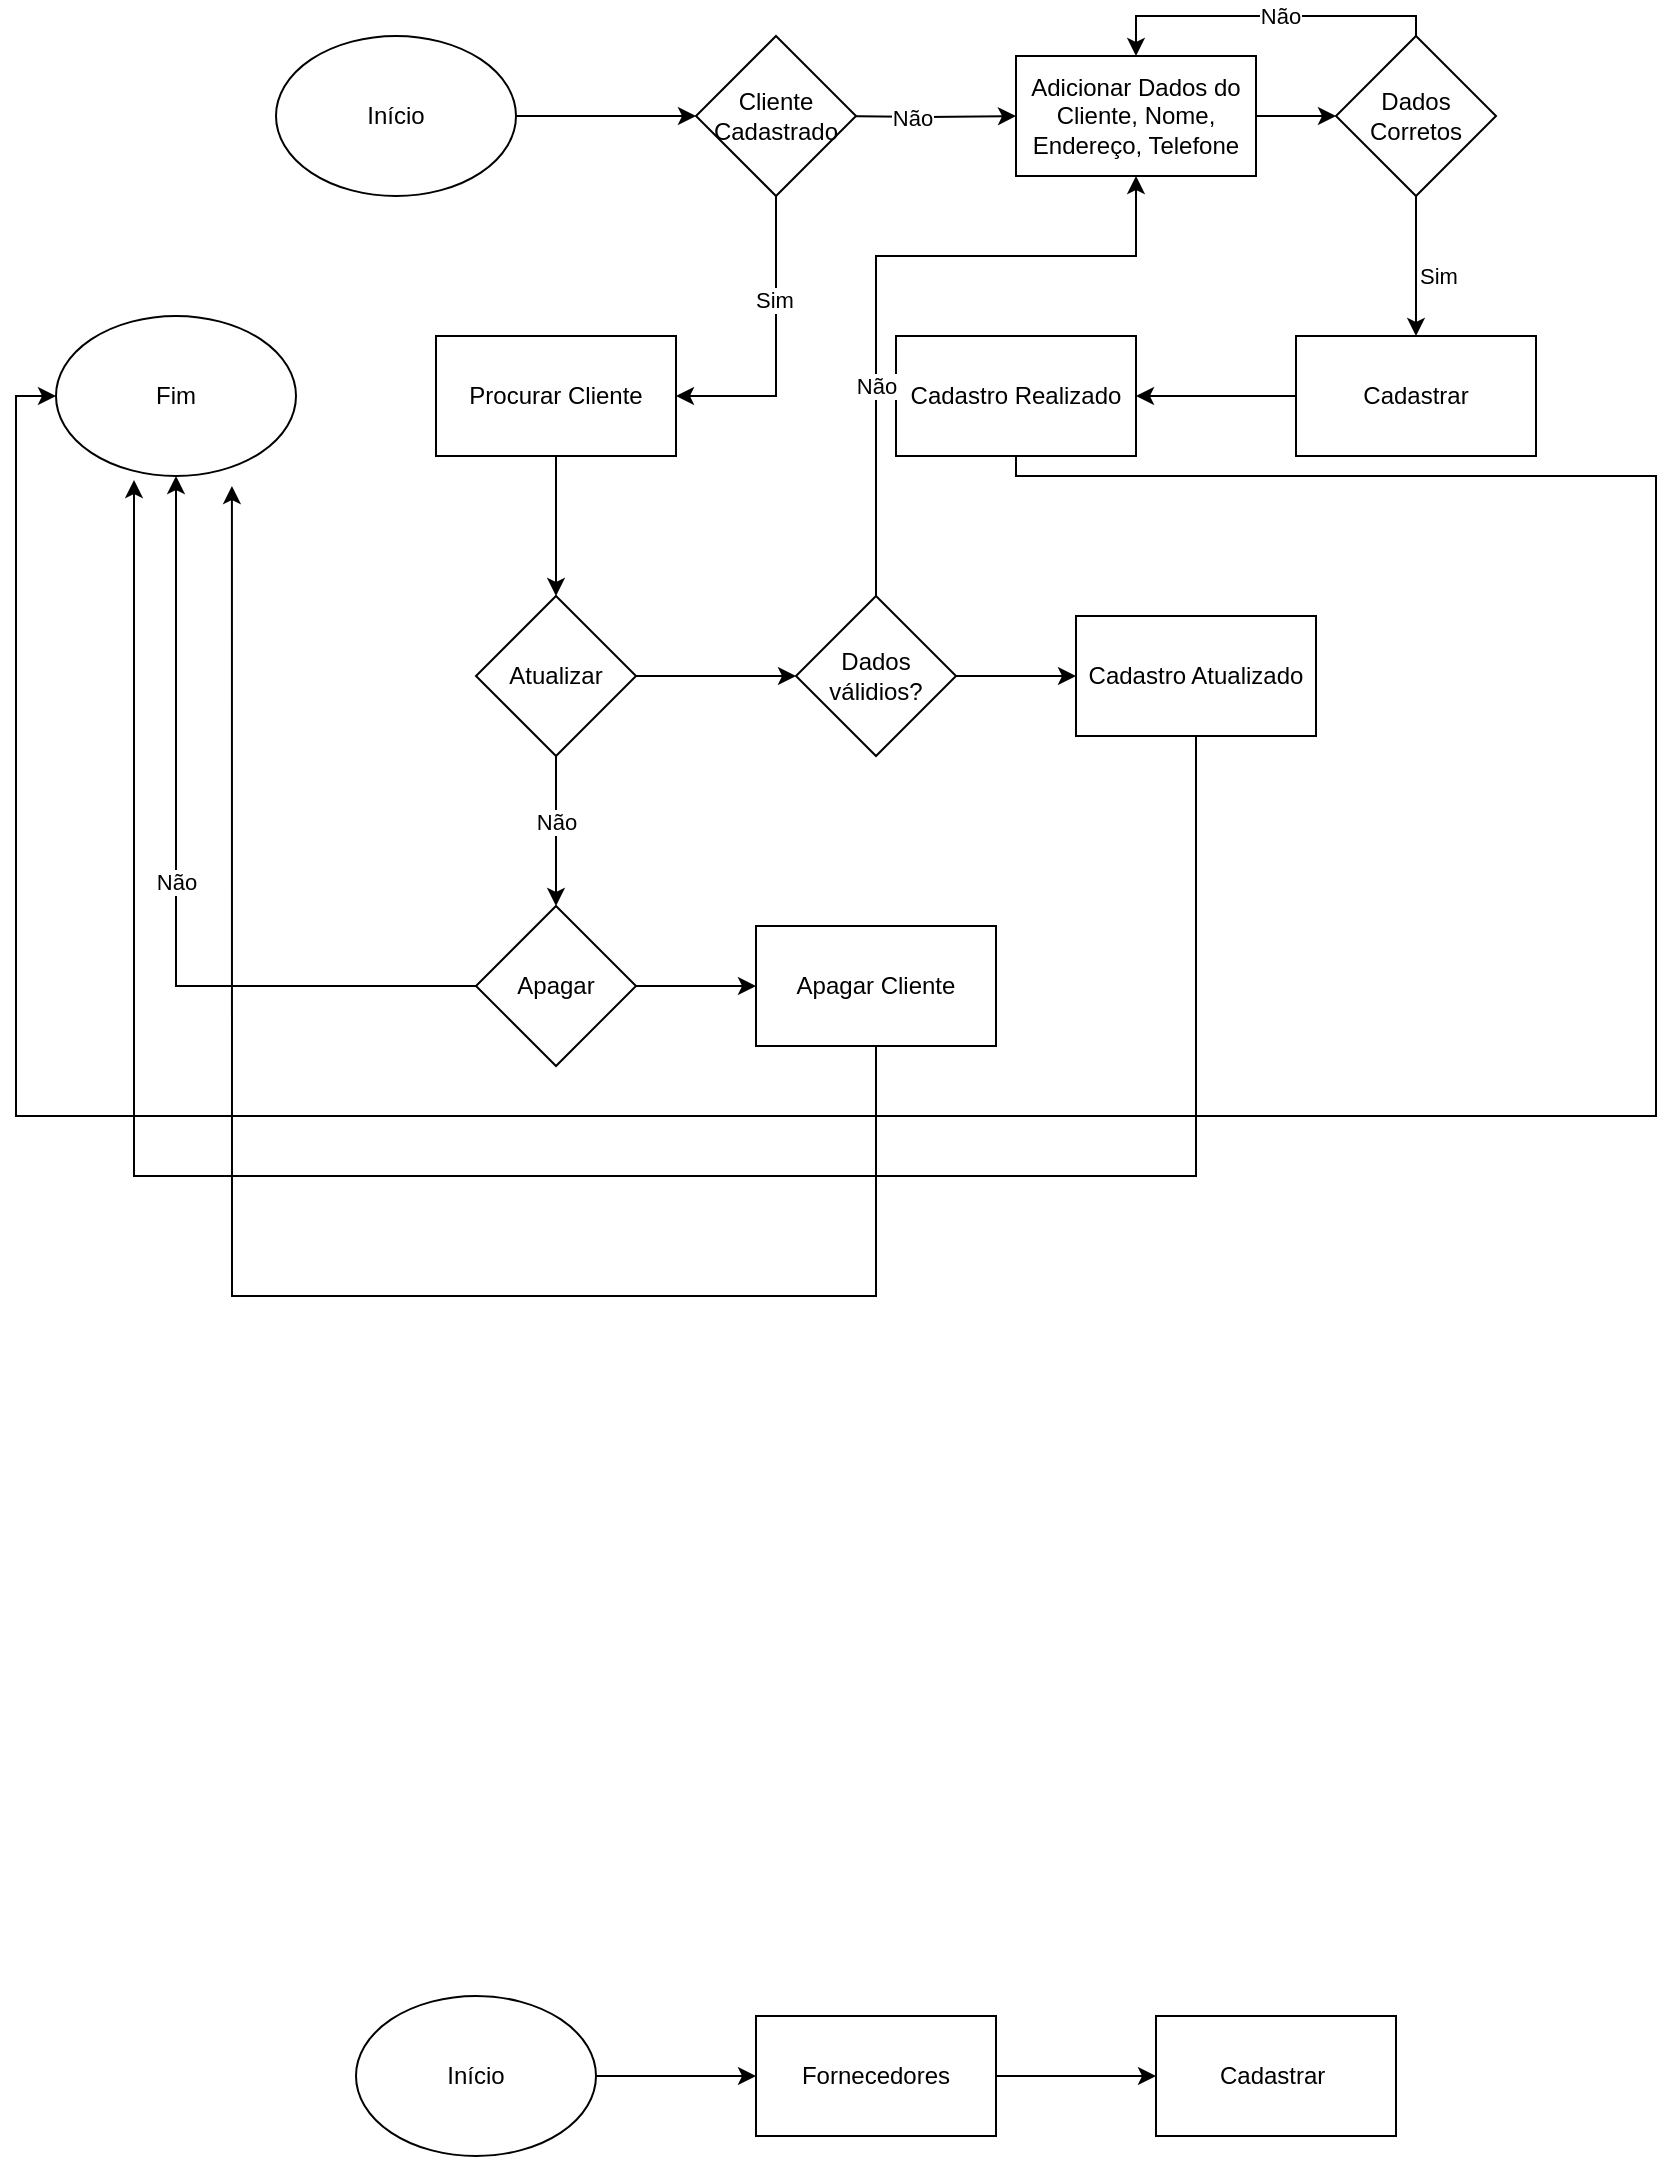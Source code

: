 <mxfile version="24.4.6" type="device">
  <diagram name="Página-1" id="hyWOLQbilvEVhhYELT24">
    <mxGraphModel dx="2261" dy="782" grid="1" gridSize="10" guides="1" tooltips="1" connect="1" arrows="1" fold="1" page="1" pageScale="1" pageWidth="827" pageHeight="1169" math="0" shadow="0">
      <root>
        <mxCell id="0" />
        <mxCell id="1" parent="0" />
        <mxCell id="cRnX71DRwEm9QalAC-Hg-64" value="" style="edgeStyle=orthogonalEdgeStyle;rounded=0;orthogonalLoop=1;jettySize=auto;html=1;" edge="1" parent="1" source="cRnX71DRwEm9QalAC-Hg-1" target="cRnX71DRwEm9QalAC-Hg-35">
          <mxGeometry relative="1" as="geometry" />
        </mxCell>
        <mxCell id="cRnX71DRwEm9QalAC-Hg-1" value="Início" style="ellipse;whiteSpace=wrap;html=1;" vertex="1" parent="1">
          <mxGeometry y="70" width="120" height="80" as="geometry" />
        </mxCell>
        <mxCell id="cRnX71DRwEm9QalAC-Hg-56" value="" style="edgeStyle=orthogonalEdgeStyle;rounded=0;orthogonalLoop=1;jettySize=auto;html=1;" edge="1" parent="1" source="cRnX71DRwEm9QalAC-Hg-10" target="cRnX71DRwEm9QalAC-Hg-12">
          <mxGeometry relative="1" as="geometry" />
        </mxCell>
        <mxCell id="cRnX71DRwEm9QalAC-Hg-57" value="Sim" style="edgeLabel;html=1;align=center;verticalAlign=middle;resizable=0;points=[];" vertex="1" connectable="0" parent="cRnX71DRwEm9QalAC-Hg-56">
          <mxGeometry x="0.133" relative="1" as="geometry">
            <mxPoint x="11" as="offset" />
          </mxGeometry>
        </mxCell>
        <mxCell id="cRnX71DRwEm9QalAC-Hg-62" style="edgeStyle=orthogonalEdgeStyle;rounded=0;orthogonalLoop=1;jettySize=auto;html=1;entryX=0.5;entryY=0;entryDx=0;entryDy=0;" edge="1" parent="1" source="cRnX71DRwEm9QalAC-Hg-10" target="cRnX71DRwEm9QalAC-Hg-18">
          <mxGeometry relative="1" as="geometry">
            <Array as="points">
              <mxPoint x="570" y="60" />
              <mxPoint x="430" y="60" />
            </Array>
          </mxGeometry>
        </mxCell>
        <mxCell id="cRnX71DRwEm9QalAC-Hg-63" value="Não" style="edgeLabel;html=1;align=center;verticalAlign=middle;resizable=0;points=[];" vertex="1" connectable="0" parent="cRnX71DRwEm9QalAC-Hg-62">
          <mxGeometry x="-0.082" relative="1" as="geometry">
            <mxPoint as="offset" />
          </mxGeometry>
        </mxCell>
        <mxCell id="cRnX71DRwEm9QalAC-Hg-10" value="Dados Corretos" style="rhombus;whiteSpace=wrap;html=1;" vertex="1" parent="1">
          <mxGeometry x="530" y="70" width="80" height="80" as="geometry" />
        </mxCell>
        <mxCell id="cRnX71DRwEm9QalAC-Hg-25" value="" style="edgeStyle=orthogonalEdgeStyle;rounded=0;orthogonalLoop=1;jettySize=auto;html=1;" edge="1" parent="1" source="cRnX71DRwEm9QalAC-Hg-12" target="cRnX71DRwEm9QalAC-Hg-24">
          <mxGeometry relative="1" as="geometry" />
        </mxCell>
        <mxCell id="cRnX71DRwEm9QalAC-Hg-12" value="Cadastrar" style="whiteSpace=wrap;html=1;" vertex="1" parent="1">
          <mxGeometry x="510" y="220" width="120" height="60" as="geometry" />
        </mxCell>
        <mxCell id="cRnX71DRwEm9QalAC-Hg-61" value="" style="edgeStyle=orthogonalEdgeStyle;rounded=0;orthogonalLoop=1;jettySize=auto;html=1;" edge="1" parent="1" source="cRnX71DRwEm9QalAC-Hg-18" target="cRnX71DRwEm9QalAC-Hg-10">
          <mxGeometry relative="1" as="geometry" />
        </mxCell>
        <mxCell id="cRnX71DRwEm9QalAC-Hg-18" value="Adicionar Dados do Cliente, Nome, Endereço, Telefone" style="whiteSpace=wrap;html=1;" vertex="1" parent="1">
          <mxGeometry x="370" y="80" width="120" height="60" as="geometry" />
        </mxCell>
        <mxCell id="cRnX71DRwEm9QalAC-Hg-83" style="edgeStyle=orthogonalEdgeStyle;rounded=0;orthogonalLoop=1;jettySize=auto;html=1;entryX=0;entryY=0.5;entryDx=0;entryDy=0;" edge="1" parent="1" source="cRnX71DRwEm9QalAC-Hg-24" target="cRnX71DRwEm9QalAC-Hg-71">
          <mxGeometry relative="1" as="geometry">
            <Array as="points">
              <mxPoint x="370" y="290" />
              <mxPoint x="690" y="290" />
              <mxPoint x="690" y="610" />
              <mxPoint x="-130" y="610" />
              <mxPoint x="-130" y="250" />
            </Array>
          </mxGeometry>
        </mxCell>
        <mxCell id="cRnX71DRwEm9QalAC-Hg-24" value="Cadastro Realizado" style="whiteSpace=wrap;html=1;" vertex="1" parent="1">
          <mxGeometry x="310" y="220" width="120" height="60" as="geometry" />
        </mxCell>
        <mxCell id="cRnX71DRwEm9QalAC-Hg-32" value="" style="edgeStyle=orthogonalEdgeStyle;rounded=0;orthogonalLoop=1;jettySize=auto;html=1;" edge="1" parent="1" source="cRnX71DRwEm9QalAC-Hg-30" target="cRnX71DRwEm9QalAC-Hg-31">
          <mxGeometry relative="1" as="geometry" />
        </mxCell>
        <mxCell id="cRnX71DRwEm9QalAC-Hg-30" value="Início" style="ellipse;whiteSpace=wrap;html=1;" vertex="1" parent="1">
          <mxGeometry x="40" y="1050" width="120" height="80" as="geometry" />
        </mxCell>
        <mxCell id="cRnX71DRwEm9QalAC-Hg-34" value="" style="edgeStyle=orthogonalEdgeStyle;rounded=0;orthogonalLoop=1;jettySize=auto;html=1;" edge="1" parent="1" source="cRnX71DRwEm9QalAC-Hg-31" target="cRnX71DRwEm9QalAC-Hg-33">
          <mxGeometry relative="1" as="geometry" />
        </mxCell>
        <mxCell id="cRnX71DRwEm9QalAC-Hg-31" value="Fornecedores" style="whiteSpace=wrap;html=1;" vertex="1" parent="1">
          <mxGeometry x="240" y="1060" width="120" height="60" as="geometry" />
        </mxCell>
        <mxCell id="cRnX71DRwEm9QalAC-Hg-33" value="Cadastrar&amp;nbsp;" style="whiteSpace=wrap;html=1;" vertex="1" parent="1">
          <mxGeometry x="440" y="1060" width="120" height="60" as="geometry" />
        </mxCell>
        <mxCell id="cRnX71DRwEm9QalAC-Hg-49" value="" style="edgeStyle=orthogonalEdgeStyle;rounded=0;orthogonalLoop=1;jettySize=auto;html=1;" edge="1" parent="1" target="cRnX71DRwEm9QalAC-Hg-18">
          <mxGeometry relative="1" as="geometry">
            <mxPoint x="280" y="110" as="sourcePoint" />
          </mxGeometry>
        </mxCell>
        <mxCell id="cRnX71DRwEm9QalAC-Hg-50" value="Não" style="edgeLabel;html=1;align=center;verticalAlign=middle;resizable=0;points=[];" vertex="1" connectable="0" parent="cRnX71DRwEm9QalAC-Hg-49">
          <mxGeometry x="-0.156" relative="1" as="geometry">
            <mxPoint as="offset" />
          </mxGeometry>
        </mxCell>
        <mxCell id="cRnX71DRwEm9QalAC-Hg-66" value="" style="edgeStyle=orthogonalEdgeStyle;rounded=0;orthogonalLoop=1;jettySize=auto;html=1;" edge="1" parent="1" source="cRnX71DRwEm9QalAC-Hg-35" target="cRnX71DRwEm9QalAC-Hg-65">
          <mxGeometry relative="1" as="geometry">
            <Array as="points">
              <mxPoint x="250" y="250" />
            </Array>
          </mxGeometry>
        </mxCell>
        <mxCell id="cRnX71DRwEm9QalAC-Hg-78" value="Sim" style="edgeLabel;html=1;align=center;verticalAlign=middle;resizable=0;points=[];" vertex="1" connectable="0" parent="cRnX71DRwEm9QalAC-Hg-66">
          <mxGeometry x="-0.307" y="-1" relative="1" as="geometry">
            <mxPoint as="offset" />
          </mxGeometry>
        </mxCell>
        <mxCell id="cRnX71DRwEm9QalAC-Hg-35" value="Cliente Cadastrado" style="rhombus;whiteSpace=wrap;html=1;" vertex="1" parent="1">
          <mxGeometry x="210" y="70" width="80" height="80" as="geometry" />
        </mxCell>
        <mxCell id="cRnX71DRwEm9QalAC-Hg-68" value="" style="edgeStyle=orthogonalEdgeStyle;rounded=0;orthogonalLoop=1;jettySize=auto;html=1;" edge="1" parent="1" source="cRnX71DRwEm9QalAC-Hg-65" target="cRnX71DRwEm9QalAC-Hg-67">
          <mxGeometry relative="1" as="geometry" />
        </mxCell>
        <mxCell id="cRnX71DRwEm9QalAC-Hg-65" value="Procurar Cliente" style="whiteSpace=wrap;html=1;" vertex="1" parent="1">
          <mxGeometry x="80" y="220" width="120" height="60" as="geometry" />
        </mxCell>
        <mxCell id="cRnX71DRwEm9QalAC-Hg-70" value="" style="edgeStyle=orthogonalEdgeStyle;rounded=0;orthogonalLoop=1;jettySize=auto;html=1;" edge="1" parent="1" source="cRnX71DRwEm9QalAC-Hg-67" target="cRnX71DRwEm9QalAC-Hg-69">
          <mxGeometry relative="1" as="geometry" />
        </mxCell>
        <mxCell id="cRnX71DRwEm9QalAC-Hg-79" value="Não" style="edgeLabel;html=1;align=center;verticalAlign=middle;resizable=0;points=[];" vertex="1" connectable="0" parent="cRnX71DRwEm9QalAC-Hg-70">
          <mxGeometry x="-0.12" relative="1" as="geometry">
            <mxPoint as="offset" />
          </mxGeometry>
        </mxCell>
        <mxCell id="cRnX71DRwEm9QalAC-Hg-87" value="" style="edgeStyle=orthogonalEdgeStyle;rounded=0;orthogonalLoop=1;jettySize=auto;html=1;" edge="1" parent="1" source="cRnX71DRwEm9QalAC-Hg-67" target="cRnX71DRwEm9QalAC-Hg-86">
          <mxGeometry relative="1" as="geometry" />
        </mxCell>
        <mxCell id="cRnX71DRwEm9QalAC-Hg-67" value="Atualizar" style="rhombus;whiteSpace=wrap;html=1;" vertex="1" parent="1">
          <mxGeometry x="100" y="350" width="80" height="80" as="geometry" />
        </mxCell>
        <mxCell id="cRnX71DRwEm9QalAC-Hg-76" value="Não" style="edgeStyle=orthogonalEdgeStyle;rounded=0;orthogonalLoop=1;jettySize=auto;html=1;entryX=0.5;entryY=1;entryDx=0;entryDy=0;" edge="1" parent="1" source="cRnX71DRwEm9QalAC-Hg-69" target="cRnX71DRwEm9QalAC-Hg-71">
          <mxGeometry relative="1" as="geometry" />
        </mxCell>
        <mxCell id="cRnX71DRwEm9QalAC-Hg-97" value="" style="edgeStyle=orthogonalEdgeStyle;rounded=0;orthogonalLoop=1;jettySize=auto;html=1;" edge="1" parent="1" source="cRnX71DRwEm9QalAC-Hg-69" target="cRnX71DRwEm9QalAC-Hg-96">
          <mxGeometry relative="1" as="geometry" />
        </mxCell>
        <mxCell id="cRnX71DRwEm9QalAC-Hg-69" value="Apagar" style="rhombus;whiteSpace=wrap;html=1;" vertex="1" parent="1">
          <mxGeometry x="100" y="505" width="80" height="80" as="geometry" />
        </mxCell>
        <mxCell id="cRnX71DRwEm9QalAC-Hg-71" value="Fim" style="ellipse;whiteSpace=wrap;html=1;" vertex="1" parent="1">
          <mxGeometry x="-110" y="210" width="120" height="80" as="geometry" />
        </mxCell>
        <mxCell id="cRnX71DRwEm9QalAC-Hg-88" style="edgeStyle=orthogonalEdgeStyle;rounded=0;orthogonalLoop=1;jettySize=auto;html=1;" edge="1" parent="1" source="cRnX71DRwEm9QalAC-Hg-86" target="cRnX71DRwEm9QalAC-Hg-18">
          <mxGeometry relative="1" as="geometry">
            <Array as="points">
              <mxPoint x="300" y="180" />
              <mxPoint x="430" y="180" />
            </Array>
          </mxGeometry>
        </mxCell>
        <mxCell id="cRnX71DRwEm9QalAC-Hg-89" value="Não" style="edgeLabel;html=1;align=center;verticalAlign=middle;resizable=0;points=[];" vertex="1" connectable="0" parent="cRnX71DRwEm9QalAC-Hg-88">
          <mxGeometry x="-0.382" relative="1" as="geometry">
            <mxPoint as="offset" />
          </mxGeometry>
        </mxCell>
        <mxCell id="cRnX71DRwEm9QalAC-Hg-91" value="" style="edgeStyle=orthogonalEdgeStyle;rounded=0;orthogonalLoop=1;jettySize=auto;html=1;" edge="1" parent="1" source="cRnX71DRwEm9QalAC-Hg-86" target="cRnX71DRwEm9QalAC-Hg-90">
          <mxGeometry relative="1" as="geometry" />
        </mxCell>
        <mxCell id="cRnX71DRwEm9QalAC-Hg-86" value="Dados válidios?" style="rhombus;whiteSpace=wrap;html=1;" vertex="1" parent="1">
          <mxGeometry x="260" y="350" width="80" height="80" as="geometry" />
        </mxCell>
        <mxCell id="cRnX71DRwEm9QalAC-Hg-90" value="Cadastro Atualizado" style="whiteSpace=wrap;html=1;" vertex="1" parent="1">
          <mxGeometry x="400" y="360" width="120" height="60" as="geometry" />
        </mxCell>
        <mxCell id="cRnX71DRwEm9QalAC-Hg-95" style="edgeStyle=orthogonalEdgeStyle;rounded=0;orthogonalLoop=1;jettySize=auto;html=1;entryX=0.325;entryY=1.025;entryDx=0;entryDy=0;entryPerimeter=0;" edge="1" parent="1" source="cRnX71DRwEm9QalAC-Hg-90" target="cRnX71DRwEm9QalAC-Hg-71">
          <mxGeometry relative="1" as="geometry">
            <Array as="points">
              <mxPoint x="460" y="640" />
              <mxPoint x="-71" y="640" />
            </Array>
          </mxGeometry>
        </mxCell>
        <mxCell id="cRnX71DRwEm9QalAC-Hg-96" value="Apagar Cliente" style="whiteSpace=wrap;html=1;" vertex="1" parent="1">
          <mxGeometry x="240" y="515" width="120" height="60" as="geometry" />
        </mxCell>
        <mxCell id="cRnX71DRwEm9QalAC-Hg-98" style="edgeStyle=orthogonalEdgeStyle;rounded=0;orthogonalLoop=1;jettySize=auto;html=1;entryX=0.733;entryY=1.063;entryDx=0;entryDy=0;entryPerimeter=0;" edge="1" parent="1" source="cRnX71DRwEm9QalAC-Hg-96" target="cRnX71DRwEm9QalAC-Hg-71">
          <mxGeometry relative="1" as="geometry">
            <Array as="points">
              <mxPoint x="300" y="700" />
              <mxPoint x="-22" y="700" />
            </Array>
          </mxGeometry>
        </mxCell>
      </root>
    </mxGraphModel>
  </diagram>
</mxfile>
